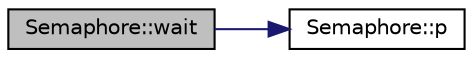 digraph G
{
  bgcolor="transparent";
  edge [fontname="Helvetica",fontsize="10",labelfontname="Helvetica",labelfontsize="10"];
  node [fontname="Helvetica",fontsize="10",shape=record];
  rankdir="LR";
  Node1 [label="Semaphore::wait",height=0.2,width=0.4,color="black", fillcolor="grey75", style="filled" fontcolor="black"];
  Node1 -> Node2 [color="midnightblue",fontsize="10",style="solid",fontname="Helvetica"];
  Node2 [label="Semaphore::p",height=0.2,width=0.4,color="black",URL="$classSemaphore.html#a3ece53ecda8bbf021a3584b5f8154438",tooltip="Decrease value or block calling thread."];
}
